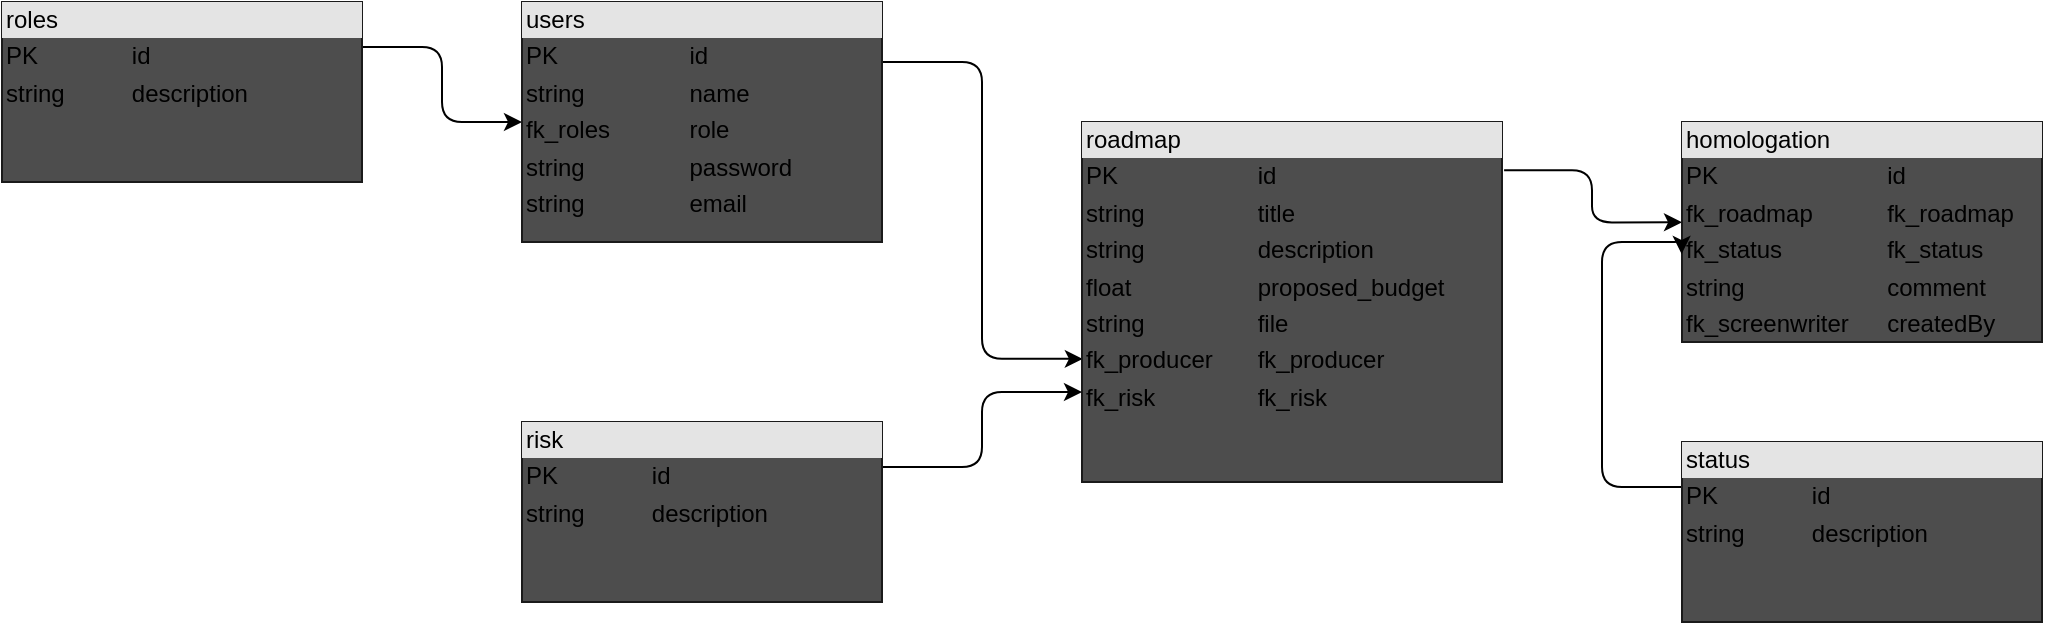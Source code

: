 <mxfile>
    <diagram id="H1pSOAQZkZ5DOLWlRi9D" name="Page-1">
        <mxGraphModel dx="739" dy="549" grid="1" gridSize="10" guides="1" tooltips="1" connect="1" arrows="1" fold="1" page="1" pageScale="1" pageWidth="850" pageHeight="1100" math="0" shadow="0">
            <root>
                <mxCell id="0"/>
                <mxCell id="1" parent="0"/>
                <mxCell id="8" style="edgeStyle=orthogonalEdgeStyle;html=1;exitX=1;exitY=0.25;exitDx=0;exitDy=0;entryX=0;entryY=0.5;entryDx=0;entryDy=0;fontColor=#1A1A1A;" parent="1" source="2" target="3" edge="1">
                    <mxGeometry relative="1" as="geometry"/>
                </mxCell>
                <mxCell id="2" value="&lt;div style=&quot;box-sizing:border-box;width:100%;background:#e4e4e4;padding:2px;&quot;&gt;roles&lt;/div&gt;&lt;table style=&quot;width:100%;font-size:1em;&quot; cellpadding=&quot;2&quot; cellspacing=&quot;0&quot;&gt;&lt;tbody&gt;&lt;tr&gt;&lt;td&gt;PK&lt;/td&gt;&lt;td&gt;id&lt;/td&gt;&lt;/tr&gt;&lt;tr&gt;&lt;td&gt;string&lt;/td&gt;&lt;td&gt;description&lt;br&gt;&lt;/td&gt;&lt;/tr&gt;&lt;tr&gt;&lt;td&gt;&lt;/td&gt;&lt;td&gt;&lt;br&gt;&lt;/td&gt;&lt;/tr&gt;&lt;/tbody&gt;&lt;/table&gt;" style="verticalAlign=top;align=left;overflow=fill;html=1;fillStyle=solid;fillColor=#4D4D4D;portConstraintRotation=0;fontColor=#000000;strokeColor=#1A1A1A;" parent="1" vertex="1">
                    <mxGeometry x="60" y="170" width="180" height="90" as="geometry"/>
                </mxCell>
                <mxCell id="13" style="edgeStyle=orthogonalEdgeStyle;html=1;exitX=1;exitY=0.25;exitDx=0;exitDy=0;entryX=0.002;entryY=0.658;entryDx=0;entryDy=0;entryPerimeter=0;fontColor=#1A1A1A;" parent="1" source="3" target="9" edge="1">
                    <mxGeometry relative="1" as="geometry"/>
                </mxCell>
                <mxCell id="3" value="&lt;div style=&quot;box-sizing:border-box;width:100%;background:#e4e4e4;padding:2px;&quot;&gt;users&lt;/div&gt;&lt;table style=&quot;width:100%;font-size:1em;&quot; cellpadding=&quot;2&quot; cellspacing=&quot;0&quot;&gt;&lt;tbody&gt;&lt;tr&gt;&lt;td&gt;PK&lt;/td&gt;&lt;td&gt;id&lt;/td&gt;&lt;/tr&gt;&lt;tr&gt;&lt;td&gt;string&lt;/td&gt;&lt;td&gt;name&lt;br&gt;&lt;/td&gt;&lt;/tr&gt;&lt;tr&gt;&lt;td&gt;fk_roles&lt;/td&gt;&lt;td&gt;role&lt;/td&gt;&lt;/tr&gt;&lt;tr&gt;&lt;td&gt;string&lt;/td&gt;&lt;td&gt;password&lt;/td&gt;&lt;/tr&gt;&lt;tr&gt;&lt;td&gt;string&lt;/td&gt;&lt;td&gt;email&lt;/td&gt;&lt;/tr&gt;&lt;/tbody&gt;&lt;/table&gt;" style="verticalAlign=top;align=left;overflow=fill;html=1;fillStyle=solid;fillColor=#4D4D4D;portConstraintRotation=0;fontColor=#000000;strokeColor=#1A1A1A;" parent="1" vertex="1">
                    <mxGeometry x="320" y="170" width="180" height="120" as="geometry"/>
                </mxCell>
                <mxCell id="15" style="edgeStyle=orthogonalEdgeStyle;html=1;exitX=1.005;exitY=0.134;exitDx=0;exitDy=0;entryX=0;entryY=0.456;entryDx=0;entryDy=0;entryPerimeter=0;fontColor=#1A1A1A;exitPerimeter=0;" parent="1" source="9" target="14" edge="1">
                    <mxGeometry relative="1" as="geometry"/>
                </mxCell>
                <mxCell id="9" value="&lt;div style=&quot;box-sizing:border-box;width:100%;background:#e4e4e4;padding:2px;&quot;&gt;roadmap&lt;/div&gt;&lt;table style=&quot;width:100%;font-size:1em;&quot; cellpadding=&quot;2&quot; cellspacing=&quot;0&quot;&gt;&lt;tbody&gt;&lt;tr&gt;&lt;td&gt;PK&lt;/td&gt;&lt;td&gt;id&lt;/td&gt;&lt;/tr&gt;&lt;tr&gt;&lt;td&gt;string&lt;/td&gt;&lt;td&gt;title&lt;br&gt;&lt;/td&gt;&lt;/tr&gt;&lt;tr&gt;&lt;td&gt;string&lt;/td&gt;&lt;td&gt;description&lt;br&gt;&lt;/td&gt;&lt;/tr&gt;&lt;tr&gt;&lt;td&gt;float&lt;/td&gt;&lt;td&gt;proposed_budget&lt;/td&gt;&lt;/tr&gt;&lt;tr&gt;&lt;td&gt;string&lt;/td&gt;&lt;td&gt;file&lt;/td&gt;&lt;/tr&gt;&lt;tr&gt;&lt;td&gt;fk_producer&lt;/td&gt;&lt;td&gt;fk_producer&lt;/td&gt;&lt;/tr&gt;&lt;tr&gt;&lt;td&gt;fk_risk&lt;/td&gt;&lt;td&gt;fk_risk&lt;/td&gt;&lt;/tr&gt;&lt;/tbody&gt;&lt;/table&gt;" style="verticalAlign=top;align=left;overflow=fill;html=1;fillStyle=solid;fillColor=#4D4D4D;portConstraintRotation=0;fontColor=#000000;strokeColor=#1A1A1A;" parent="1" vertex="1">
                    <mxGeometry x="600" y="230" width="210" height="180" as="geometry"/>
                </mxCell>
                <mxCell id="12" style="edgeStyle=orthogonalEdgeStyle;html=1;exitX=1;exitY=0.25;exitDx=0;exitDy=0;entryX=0;entryY=0.75;entryDx=0;entryDy=0;fontColor=#1A1A1A;" parent="1" source="10" target="9" edge="1">
                    <mxGeometry relative="1" as="geometry"/>
                </mxCell>
                <mxCell id="10" value="&lt;div style=&quot;box-sizing:border-box;width:100%;background:#e4e4e4;padding:2px;&quot;&gt;risk&lt;/div&gt;&lt;table style=&quot;width:100%;font-size:1em;&quot; cellpadding=&quot;2&quot; cellspacing=&quot;0&quot;&gt;&lt;tbody&gt;&lt;tr&gt;&lt;td&gt;PK&lt;/td&gt;&lt;td&gt;id&lt;/td&gt;&lt;/tr&gt;&lt;tr&gt;&lt;td&gt;string&lt;/td&gt;&lt;td&gt;description&lt;br&gt;&lt;/td&gt;&lt;/tr&gt;&lt;tr&gt;&lt;td&gt;&lt;/td&gt;&lt;td&gt;&lt;br&gt;&lt;/td&gt;&lt;/tr&gt;&lt;/tbody&gt;&lt;/table&gt;" style="verticalAlign=top;align=left;overflow=fill;html=1;fillStyle=solid;fillColor=#4D4D4D;portConstraintRotation=0;fontColor=#000000;strokeColor=#1A1A1A;" parent="1" vertex="1">
                    <mxGeometry x="320" y="380" width="180" height="90" as="geometry"/>
                </mxCell>
                <mxCell id="14" value="&lt;div style=&quot;box-sizing:border-box;width:100%;background:#e4e4e4;padding:2px;&quot;&gt;homologation&lt;/div&gt;&lt;table style=&quot;width:100%;font-size:1em;&quot; cellpadding=&quot;2&quot; cellspacing=&quot;0&quot;&gt;&lt;tbody&gt;&lt;tr&gt;&lt;td&gt;PK&lt;/td&gt;&lt;td&gt;id&lt;/td&gt;&lt;/tr&gt;&lt;tr&gt;&lt;td&gt;fk_roadmap&lt;/td&gt;&lt;td&gt;fk_roadmap&lt;/td&gt;&lt;/tr&gt;&lt;tr&gt;&lt;td&gt;fk_status&lt;/td&gt;&lt;td&gt;fk_status&lt;/td&gt;&lt;/tr&gt;&lt;tr&gt;&lt;td&gt;string&lt;/td&gt;&lt;td&gt;comment&lt;/td&gt;&lt;/tr&gt;&lt;tr&gt;&lt;td&gt;fk_screenwriter&lt;/td&gt;&lt;td&gt;createdBy&lt;/td&gt;&lt;/tr&gt;&lt;/tbody&gt;&lt;/table&gt;" style="verticalAlign=top;align=left;overflow=fill;html=1;fillStyle=solid;fillColor=#4D4D4D;portConstraintRotation=0;fontColor=#000000;strokeColor=#1A1A1A;" parent="1" vertex="1">
                    <mxGeometry x="900" y="230" width="180" height="110" as="geometry"/>
                </mxCell>
                <mxCell id="17" style="edgeStyle=orthogonalEdgeStyle;html=1;exitX=0;exitY=0.25;exitDx=0;exitDy=0;entryX=-0.001;entryY=0.6;entryDx=0;entryDy=0;entryPerimeter=0;fontColor=#1A1A1A;" parent="1" source="16" target="14" edge="1">
                    <mxGeometry relative="1" as="geometry">
                        <Array as="points">
                            <mxPoint x="860" y="413"/>
                            <mxPoint x="860" y="290"/>
                        </Array>
                    </mxGeometry>
                </mxCell>
                <mxCell id="16" value="&lt;div style=&quot;box-sizing:border-box;width:100%;background:#e4e4e4;padding:2px;&quot;&gt;status&lt;/div&gt;&lt;table style=&quot;width:100%;font-size:1em;&quot; cellpadding=&quot;2&quot; cellspacing=&quot;0&quot;&gt;&lt;tbody&gt;&lt;tr&gt;&lt;td&gt;PK&lt;/td&gt;&lt;td&gt;id&lt;/td&gt;&lt;/tr&gt;&lt;tr&gt;&lt;td&gt;string&lt;/td&gt;&lt;td&gt;description&lt;br&gt;&lt;/td&gt;&lt;/tr&gt;&lt;tr&gt;&lt;td&gt;&lt;/td&gt;&lt;td&gt;&lt;br&gt;&lt;/td&gt;&lt;/tr&gt;&lt;/tbody&gt;&lt;/table&gt;" style="verticalAlign=top;align=left;overflow=fill;html=1;fillStyle=solid;fillColor=#4D4D4D;portConstraintRotation=0;fontColor=#000000;strokeColor=#1A1A1A;" parent="1" vertex="1">
                    <mxGeometry x="900" y="390" width="180" height="90" as="geometry"/>
                </mxCell>
            </root>
        </mxGraphModel>
    </diagram>
</mxfile>